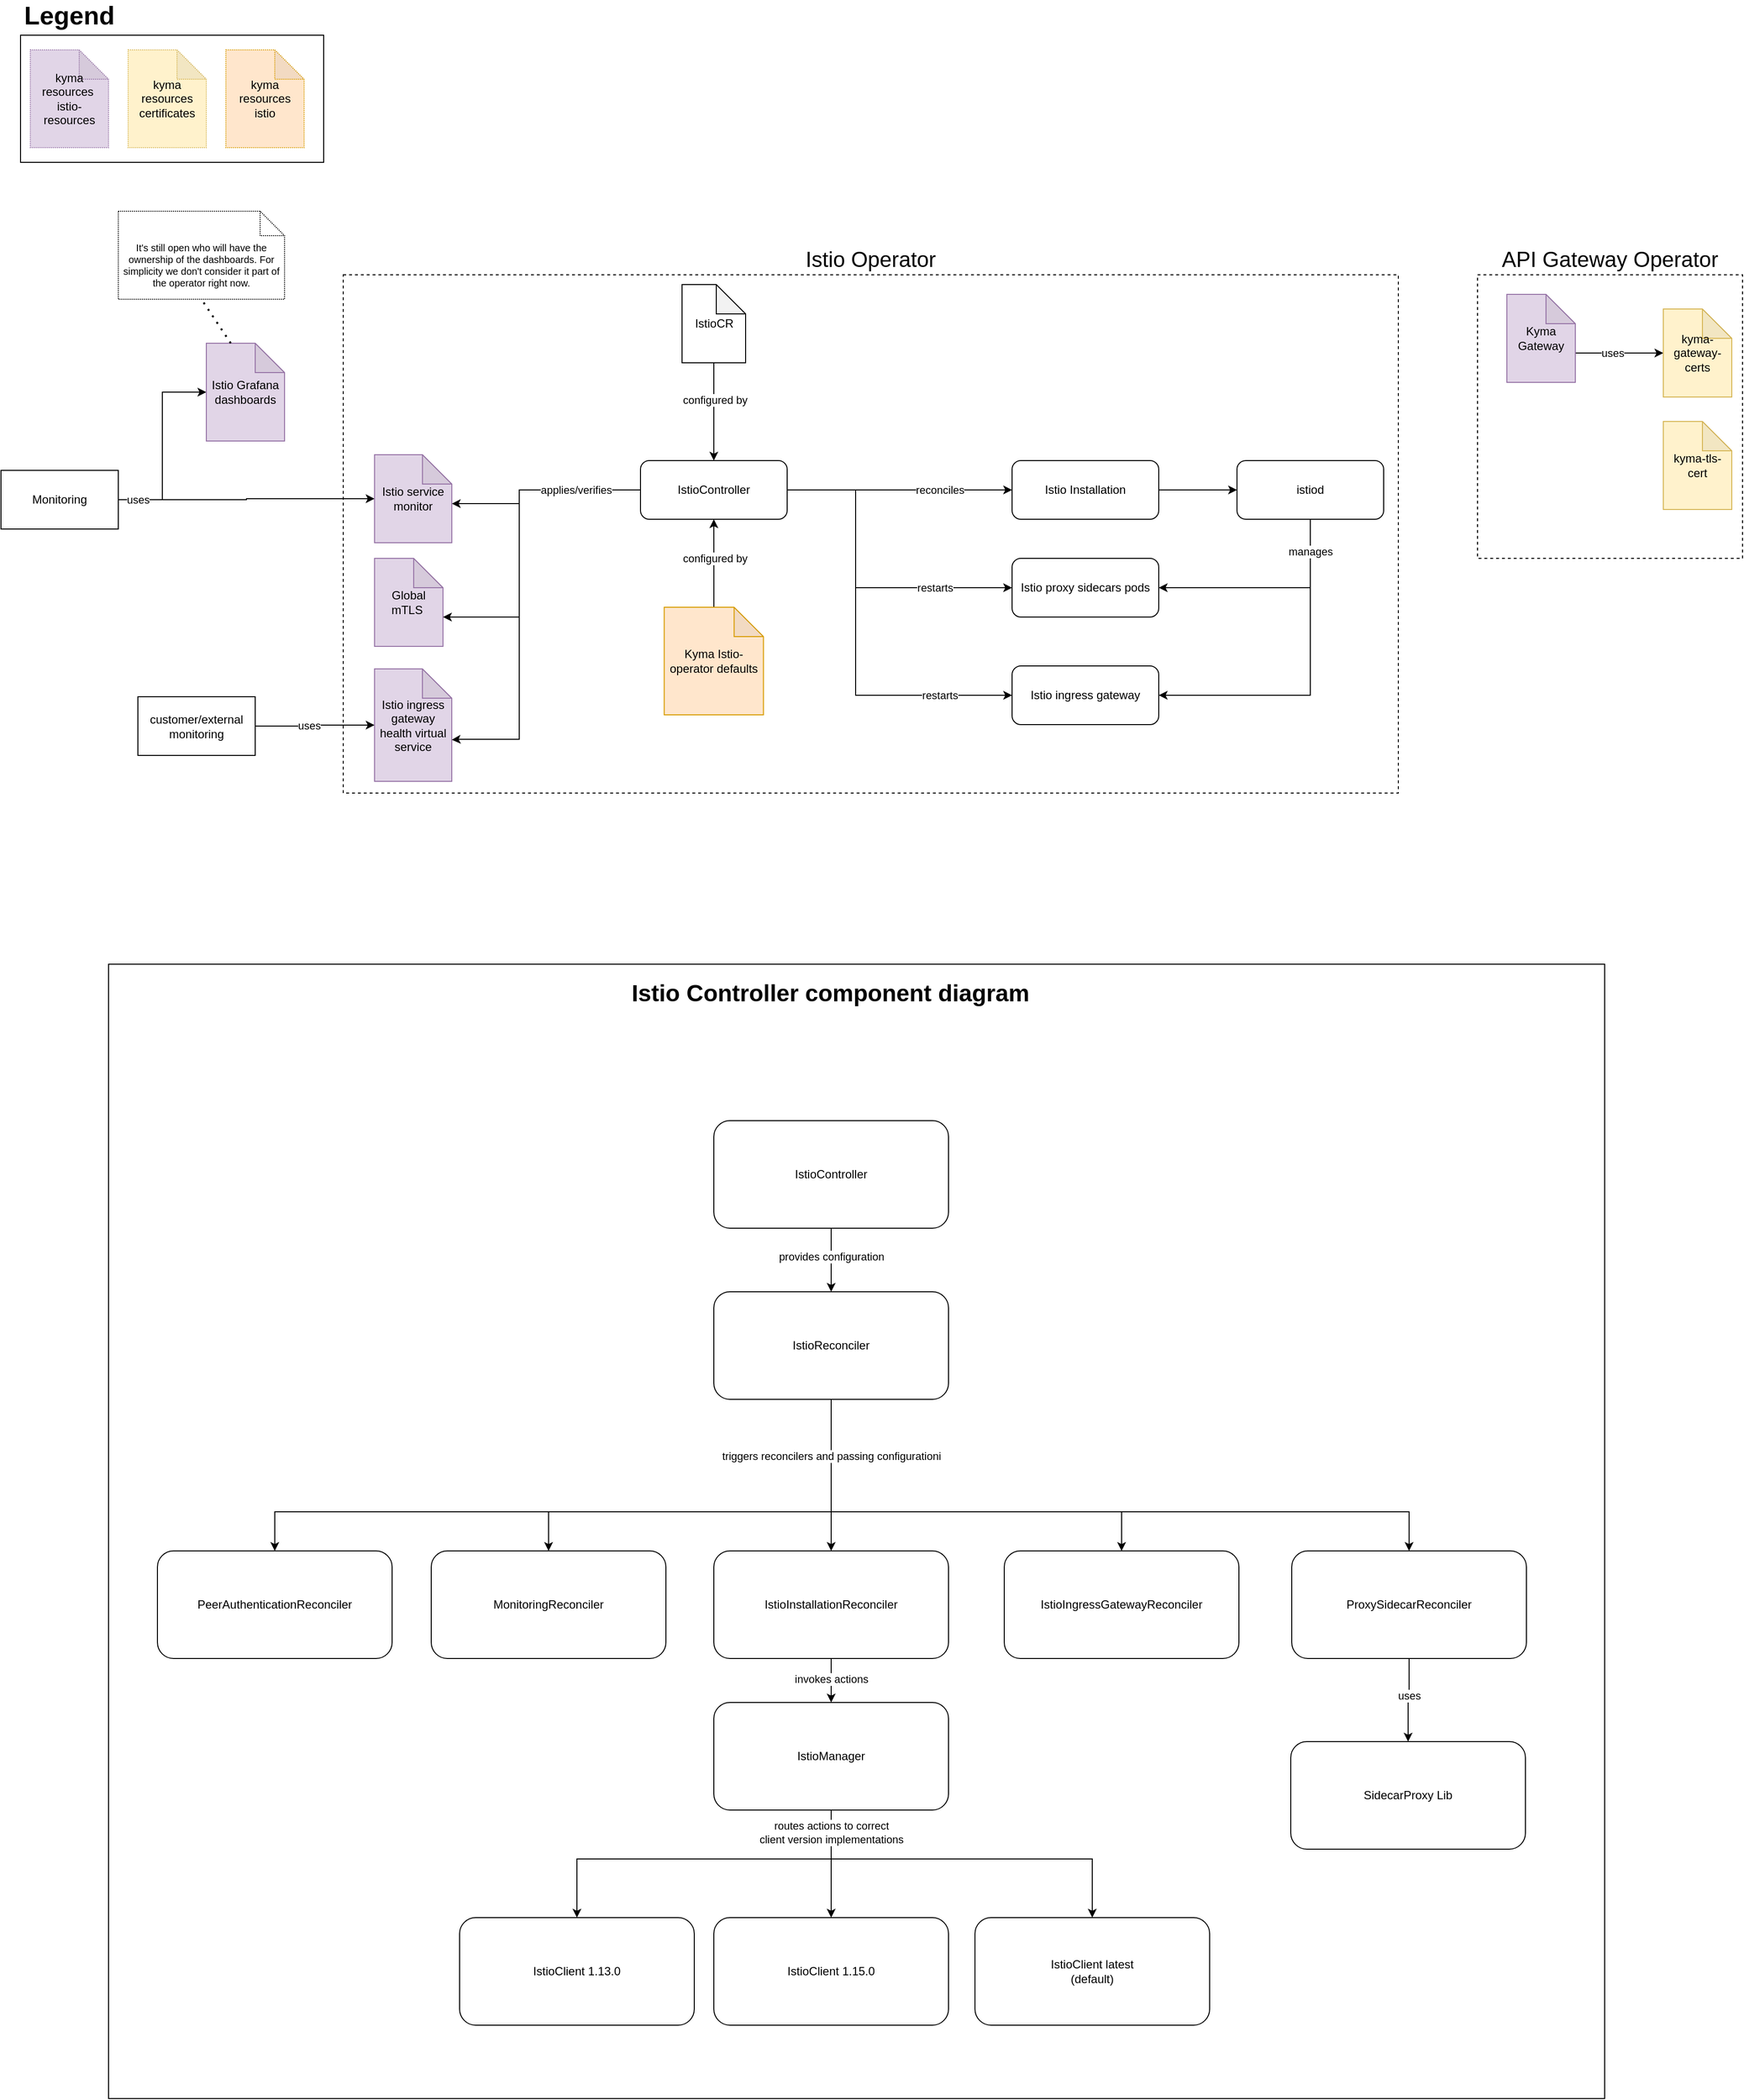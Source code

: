 <mxfile version="20.5.3" type="embed"><diagram id="23iRSUPoRavnBvh4doch" name="Page-1"><mxGraphModel dx="3557" dy="2833" grid="1" gridSize="10" guides="1" tooltips="1" connect="1" arrows="1" fold="1" page="1" pageScale="1" pageWidth="827" pageHeight="1169" math="0" shadow="0"><root><mxCell id="0"/><mxCell id="1" parent="0"/><mxCell id="174" value="" style="rounded=0;whiteSpace=wrap;html=1;fillColor=none;" parent="1" vertex="1"><mxGeometry x="397" y="1065" width="1530" height="1160" as="geometry"/></mxCell><mxCell id="156" style="edgeStyle=orthogonalEdgeStyle;rounded=0;orthogonalLoop=1;jettySize=auto;html=1;entryX=0;entryY=0.5;entryDx=0;entryDy=0;entryPerimeter=0;" parent="1" source="32" target="28" edge="1"><mxGeometry relative="1" as="geometry"/></mxCell><mxCell id="118" value="API Gateway Operator" style="rounded=0;whiteSpace=wrap;html=1;fillColor=none;labelPosition=center;verticalLabelPosition=top;align=center;verticalAlign=bottom;dashed=1;fontSize=22;" parent="1" vertex="1"><mxGeometry x="1797" y="360" width="271" height="290" as="geometry"/></mxCell><mxCell id="38" value="Istio Operator" style="rounded=0;whiteSpace=wrap;html=1;fillColor=none;labelPosition=center;verticalLabelPosition=top;align=center;verticalAlign=bottom;fontSize=22;dashed=1;" parent="1" vertex="1"><mxGeometry x="637" y="360" width="1079" height="530" as="geometry"/></mxCell><mxCell id="33" style="edgeStyle=orthogonalEdgeStyle;rounded=0;orthogonalLoop=1;jettySize=auto;html=1;entryX=1;entryY=0.5;entryDx=0;entryDy=0;startArrow=classic;startFill=1;endArrow=none;endFill=0;" parent="1" source="26" target="32" edge="1"><mxGeometry relative="1" as="geometry"/></mxCell><mxCell id="37" value="uses" style="edgeLabel;html=1;align=center;verticalAlign=middle;resizable=0;points=[];" parent="33" vertex="1" connectable="0"><mxGeometry x="0.219" y="1" relative="1" as="geometry"><mxPoint x="-26" y="33" as="offset"/></mxGeometry></mxCell><mxCell id="27" value="Global mTLS&amp;nbsp;" style="shape=note;whiteSpace=wrap;html=1;backgroundOutline=1;darkOpacity=0.05;fillColor=#e1d5e7;strokeColor=#9673a6;" parent="1" vertex="1"><mxGeometry x="669.05" y="650" width="70" height="90" as="geometry"/></mxCell><mxCell id="28" value="Istio service monitor" style="shape=note;whiteSpace=wrap;html=1;backgroundOutline=1;darkOpacity=0.05;fillColor=#e1d5e7;strokeColor=#9673a6;" parent="1" vertex="1"><mxGeometry x="669.05" y="544" width="79" height="90" as="geometry"/></mxCell><mxCell id="43" style="edgeStyle=orthogonalEdgeStyle;rounded=0;orthogonalLoop=1;jettySize=auto;html=1;entryX=1;entryY=0.5;entryDx=0;entryDy=0;fontSize=22;startArrow=classic;startFill=1;endArrow=none;endFill=0;" parent="1" source="29" target="42" edge="1"><mxGeometry relative="1" as="geometry"/></mxCell><mxCell id="44" value="uses" style="edgeLabel;html=1;align=center;verticalAlign=middle;resizable=0;points=[];fontSize=11;" parent="43" vertex="1" connectable="0"><mxGeometry x="0.112" y="-1" relative="1" as="geometry"><mxPoint as="offset"/></mxGeometry></mxCell><mxCell id="29" value="Istio ingress gateway health virtual service" style="shape=note;whiteSpace=wrap;html=1;backgroundOutline=1;darkOpacity=0.05;fillColor=#e1d5e7;strokeColor=#9673a6;" parent="1" vertex="1"><mxGeometry x="669.05" y="763" width="78.95" height="115" as="geometry"/></mxCell><mxCell id="32" value="Monitoring" style="whiteSpace=wrap;html=1;" parent="1" vertex="1"><mxGeometry x="287" y="560" width="120" height="60" as="geometry"/></mxCell><mxCell id="61" style="edgeStyle=orthogonalEdgeStyle;rounded=0;orthogonalLoop=1;jettySize=auto;html=1;entryX=0;entryY=0;entryDx=70;entryDy=60;entryPerimeter=0;" parent="1" target="27" edge="1"><mxGeometry relative="1" as="geometry"><mxPoint x="938" y="580.0" as="sourcePoint"/><mxPoint x="797" y="870" as="targetPoint"/><Array as="points"><mxPoint x="817" y="580"/><mxPoint x="817" y="710"/></Array></mxGeometry></mxCell><mxCell id="62" style="edgeStyle=orthogonalEdgeStyle;rounded=0;orthogonalLoop=1;jettySize=auto;html=1;entryX=0;entryY=0;entryDx=78.95;entryDy=72.5;entryPerimeter=0;" parent="1" target="29" edge="1"><mxGeometry relative="1" as="geometry"><mxPoint x="944" y="580" as="sourcePoint"/><mxPoint x="787" y="830" as="targetPoint"/><Array as="points"><mxPoint x="817" y="580"/><mxPoint x="817" y="835"/><mxPoint x="757" y="835"/></Array></mxGeometry></mxCell><mxCell id="2" value="IstioController" style="rounded=1;whiteSpace=wrap;html=1;" parent="1" vertex="1"><mxGeometry x="941" y="550" width="150" height="60" as="geometry"/></mxCell><mxCell id="4" style="edgeStyle=orthogonalEdgeStyle;rounded=0;orthogonalLoop=1;jettySize=auto;html=1;entryX=0.5;entryY=0;entryDx=0;entryDy=0;" parent="1" source="3" target="2" edge="1"><mxGeometry relative="1" as="geometry"/></mxCell><mxCell id="5" value="configured by" style="edgeLabel;html=1;align=center;verticalAlign=middle;resizable=0;points=[];" parent="4" vertex="1" connectable="0"><mxGeometry x="-0.243" y="1" relative="1" as="geometry"><mxPoint as="offset"/></mxGeometry></mxCell><mxCell id="3" value="IstioCR" style="shape=note;whiteSpace=wrap;html=1;backgroundOutline=1;darkOpacity=0.05;" parent="1" vertex="1"><mxGeometry x="983.5" y="370" width="65" height="80" as="geometry"/></mxCell><mxCell id="6" value="Istio Installation" style="rounded=1;whiteSpace=wrap;html=1;" parent="1" vertex="1"><mxGeometry x="1321" y="550" width="150" height="60" as="geometry"/></mxCell><mxCell id="7" style="edgeStyle=orthogonalEdgeStyle;rounded=0;orthogonalLoop=1;jettySize=auto;html=1;entryX=0;entryY=0.5;entryDx=0;entryDy=0;" parent="1" source="2" target="6" edge="1"><mxGeometry relative="1" as="geometry"/></mxCell><mxCell id="9" value="reconciles" style="edgeLabel;html=1;align=center;verticalAlign=middle;resizable=0;points=[];" parent="7" vertex="1" connectable="0"><mxGeometry x="-0.061" y="3" relative="1" as="geometry"><mxPoint x="48" y="3" as="offset"/></mxGeometry></mxCell><mxCell id="10" value="Istio proxy sidecars pods" style="rounded=1;whiteSpace=wrap;html=1;" parent="1" vertex="1"><mxGeometry x="1321" y="650" width="150" height="60" as="geometry"/></mxCell><mxCell id="11" style="edgeStyle=orthogonalEdgeStyle;rounded=0;orthogonalLoop=1;jettySize=auto;html=1;entryX=0;entryY=0.5;entryDx=0;entryDy=0;" parent="1" source="2" target="10" edge="1"><mxGeometry relative="1" as="geometry"><Array as="points"><mxPoint x="1161" y="580"/><mxPoint x="1161" y="680"/></Array></mxGeometry></mxCell><mxCell id="16" value="restarts" style="edgeLabel;html=1;align=center;verticalAlign=middle;resizable=0;points=[];" parent="11" vertex="1" connectable="0"><mxGeometry x="0.521" relative="1" as="geometry"><mxPoint as="offset"/></mxGeometry></mxCell><mxCell id="12" value="Istio ingress gateway" style="rounded=1;whiteSpace=wrap;html=1;" parent="1" vertex="1"><mxGeometry x="1321" y="760" width="150" height="60" as="geometry"/></mxCell><mxCell id="13" value="restarts" style="edgeStyle=orthogonalEdgeStyle;rounded=0;orthogonalLoop=1;jettySize=auto;html=1;entryX=0;entryY=0.5;entryDx=0;entryDy=0;" parent="1" source="2" target="12" edge="1"><mxGeometry x="0.664" relative="1" as="geometry"><Array as="points"><mxPoint x="1161" y="580"/><mxPoint x="1161" y="790"/></Array><mxPoint as="offset"/></mxGeometry></mxCell><mxCell id="20" style="edgeStyle=orthogonalEdgeStyle;rounded=0;orthogonalLoop=1;jettySize=auto;html=1;entryX=1;entryY=0.5;entryDx=0;entryDy=0;" parent="1" source="18" target="10" edge="1"><mxGeometry relative="1" as="geometry"><Array as="points"><mxPoint x="1626" y="680"/></Array></mxGeometry></mxCell><mxCell id="21" style="edgeStyle=orthogonalEdgeStyle;rounded=0;orthogonalLoop=1;jettySize=auto;html=1;entryX=1;entryY=0.5;entryDx=0;entryDy=0;" parent="1" source="18" target="12" edge="1"><mxGeometry relative="1" as="geometry"><Array as="points"><mxPoint x="1626" y="790"/></Array></mxGeometry></mxCell><mxCell id="22" value="manages" style="edgeLabel;html=1;align=center;verticalAlign=middle;resizable=0;points=[];" parent="21" vertex="1" connectable="0"><mxGeometry x="-0.802" relative="1" as="geometry"><mxPoint as="offset"/></mxGeometry></mxCell><mxCell id="18" value="istiod" style="rounded=1;whiteSpace=wrap;html=1;" parent="1" vertex="1"><mxGeometry x="1551" y="550" width="150" height="60" as="geometry"/></mxCell><mxCell id="19" value="" style="edgeStyle=orthogonalEdgeStyle;rounded=0;orthogonalLoop=1;jettySize=auto;html=1;" parent="1" source="6" target="18" edge="1"><mxGeometry relative="1" as="geometry"/></mxCell><mxCell id="26" value="Istio Grafana dashboards" style="shape=note;whiteSpace=wrap;html=1;backgroundOutline=1;darkOpacity=0.05;fillColor=#e1d5e7;strokeColor=#9673a6;" parent="1" vertex="1"><mxGeometry x="497" y="430" width="80" height="100" as="geometry"/></mxCell><mxCell id="42" value="customer/external monitoring" style="whiteSpace=wrap;html=1;" parent="1" vertex="1"><mxGeometry x="427" y="791.5" width="120" height="60" as="geometry"/></mxCell><mxCell id="146" style="edgeStyle=orthogonalEdgeStyle;rounded=0;orthogonalLoop=1;jettySize=auto;html=1;entryX=0;entryY=0;entryDx=70;entryDy=60;entryPerimeter=0;fontSize=22;startArrow=classic;startFill=1;endArrow=none;endFill=0;" parent="1" source="46" target="145" edge="1"><mxGeometry relative="1" as="geometry"/></mxCell><mxCell id="147" value="uses" style="edgeLabel;html=1;align=center;verticalAlign=middle;resizable=0;points=[];fontSize=11;" parent="146" vertex="1" connectable="0"><mxGeometry x="0.165" relative="1" as="geometry"><mxPoint as="offset"/></mxGeometry></mxCell><mxCell id="46" value="kyma-gateway-certs" style="shape=note;whiteSpace=wrap;html=1;backgroundOutline=1;darkOpacity=0.05;fillColor=#fff2cc;strokeColor=#d6b656;" parent="1" vertex="1"><mxGeometry x="1987" y="395" width="70" height="90" as="geometry"/></mxCell><mxCell id="47" value="kyma-tls-cert" style="shape=note;whiteSpace=wrap;html=1;backgroundOutline=1;darkOpacity=0.05;fillColor=#fff2cc;strokeColor=#d6b656;" parent="1" vertex="1"><mxGeometry x="1987" y="510" width="70" height="90" as="geometry"/></mxCell><mxCell id="58" style="edgeStyle=orthogonalEdgeStyle;rounded=0;orthogonalLoop=1;jettySize=auto;html=1;entryX=1;entryY=0.556;entryDx=0;entryDy=0;entryPerimeter=0;" parent="1" source="2" target="28" edge="1"><mxGeometry relative="1" as="geometry"><Array as="points"><mxPoint x="817" y="580"/><mxPoint x="817" y="594"/></Array></mxGeometry></mxCell><mxCell id="60" value="applies/verifies" style="edgeLabel;html=1;align=center;verticalAlign=middle;resizable=0;points=[];" parent="58" vertex="1" connectable="0"><mxGeometry x="-0.626" y="-2" relative="1" as="geometry"><mxPoint x="-28" y="2" as="offset"/></mxGeometry></mxCell><mxCell id="65" style="edgeStyle=orthogonalEdgeStyle;rounded=0;orthogonalLoop=1;jettySize=auto;html=1;entryX=0.5;entryY=1;entryDx=0;entryDy=0;" parent="1" source="63" target="2" edge="1"><mxGeometry relative="1" as="geometry"/></mxCell><mxCell id="66" value="configured by" style="edgeLabel;html=1;align=center;verticalAlign=middle;resizable=0;points=[];" parent="65" vertex="1" connectable="0"><mxGeometry x="0.119" y="-1" relative="1" as="geometry"><mxPoint as="offset"/></mxGeometry></mxCell><mxCell id="63" value="Kyma Istio-operator defaults" style="shape=note;whiteSpace=wrap;html=1;backgroundOutline=1;darkOpacity=0.05;fillColor=#ffe6cc;strokeColor=#d79b00;" parent="1" vertex="1"><mxGeometry x="965.25" y="700" width="101.5" height="110" as="geometry"/></mxCell><mxCell id="93" value="IstioController" style="rounded=1;whiteSpace=wrap;html=1;" parent="1" vertex="1"><mxGeometry x="1016" y="1225" width="240" height="110" as="geometry"/></mxCell><mxCell id="166" style="edgeStyle=orthogonalEdgeStyle;rounded=0;orthogonalLoop=1;jettySize=auto;html=1;" parent="1" source="94" target="148" edge="1"><mxGeometry relative="1" as="geometry"/></mxCell><mxCell id="167" value="invokes actions" style="edgeLabel;html=1;align=center;verticalAlign=middle;resizable=0;points=[];" parent="166" vertex="1" connectable="0"><mxGeometry x="-0.068" relative="1" as="geometry"><mxPoint as="offset"/></mxGeometry></mxCell><mxCell id="94" value="IstioInstallationReconciler" style="rounded=1;whiteSpace=wrap;html=1;" parent="1" vertex="1"><mxGeometry x="1016" y="1665" width="240" height="110" as="geometry"/></mxCell><mxCell id="98" style="edgeStyle=orthogonalEdgeStyle;rounded=0;orthogonalLoop=1;jettySize=auto;html=1;entryX=0.5;entryY=1;entryDx=0;entryDy=0;startArrow=classic;startFill=1;endArrow=none;endFill=0;" parent="1" source="95" target="93" edge="1"><mxGeometry relative="1" as="geometry"/></mxCell><mxCell id="99" value="provides configuration" style="edgeLabel;html=1;align=center;verticalAlign=middle;resizable=0;points=[];" parent="98" vertex="1" connectable="0"><mxGeometry x="0.103" relative="1" as="geometry"><mxPoint as="offset"/></mxGeometry></mxCell><mxCell id="169" style="edgeStyle=orthogonalEdgeStyle;rounded=0;orthogonalLoop=1;jettySize=auto;html=1;entryX=0.5;entryY=0;entryDx=0;entryDy=0;" parent="1" source="95" target="160" edge="1"><mxGeometry relative="1" as="geometry"><Array as="points"><mxPoint x="1136" y="1625"/><mxPoint x="847" y="1625"/></Array></mxGeometry></mxCell><mxCell id="170" style="edgeStyle=orthogonalEdgeStyle;rounded=0;orthogonalLoop=1;jettySize=auto;html=1;entryX=0.5;entryY=0;entryDx=0;entryDy=0;" parent="1" source="95" target="94" edge="1"><mxGeometry relative="1" as="geometry"/></mxCell><mxCell id="172" style="edgeStyle=orthogonalEdgeStyle;rounded=0;orthogonalLoop=1;jettySize=auto;html=1;" parent="1" source="95" target="171" edge="1"><mxGeometry relative="1" as="geometry"><Array as="points"><mxPoint x="1136" y="1625"/><mxPoint x="567" y="1625"/></Array></mxGeometry></mxCell><mxCell id="95" value="IstioReconciler" style="rounded=1;whiteSpace=wrap;html=1;" parent="1" vertex="1"><mxGeometry x="1016" y="1400" width="240" height="110" as="geometry"/></mxCell><mxCell id="105" style="edgeStyle=orthogonalEdgeStyle;rounded=0;orthogonalLoop=1;jettySize=auto;html=1;entryX=0.5;entryY=1;entryDx=0;entryDy=0;startArrow=classic;startFill=1;endArrow=none;endFill=0;" parent="1" source="102" target="103" edge="1"><mxGeometry relative="1" as="geometry"/></mxCell><mxCell id="106" value="uses" style="edgeLabel;html=1;align=center;verticalAlign=middle;resizable=0;points=[];" parent="105" vertex="1" connectable="0"><mxGeometry x="0.117" relative="1" as="geometry"><mxPoint as="offset"/></mxGeometry></mxCell><mxCell id="102" value="SidecarProxy Lib" style="rounded=1;whiteSpace=wrap;html=1;" parent="1" vertex="1"><mxGeometry x="1606" y="1860" width="240" height="110" as="geometry"/></mxCell><mxCell id="110" style="edgeStyle=orthogonalEdgeStyle;rounded=0;orthogonalLoop=1;jettySize=auto;html=1;entryX=0.5;entryY=1;entryDx=0;entryDy=0;startArrow=classic;startFill=1;endArrow=none;endFill=0;" parent="1" source="103" target="95" edge="1"><mxGeometry relative="1" as="geometry"><Array as="points"><mxPoint x="1727" y="1625"/><mxPoint x="1136" y="1625"/></Array></mxGeometry></mxCell><mxCell id="103" value="ProxySidecarReconciler" style="rounded=1;whiteSpace=wrap;html=1;" parent="1" vertex="1"><mxGeometry x="1607" y="1665" width="240" height="110" as="geometry"/></mxCell><mxCell id="111" style="edgeStyle=orthogonalEdgeStyle;rounded=0;orthogonalLoop=1;jettySize=auto;html=1;entryX=0.5;entryY=1;entryDx=0;entryDy=0;startArrow=classic;startFill=1;endArrow=none;endFill=0;" parent="1" source="107" target="95" edge="1"><mxGeometry relative="1" as="geometry"><Array as="points"><mxPoint x="1433" y="1625"/><mxPoint x="1136" y="1625"/></Array></mxGeometry></mxCell><mxCell id="115" value="triggers reconcilers and passing configurationi" style="edgeLabel;html=1;align=center;verticalAlign=middle;resizable=0;points=[];" parent="111" vertex="1" connectable="0"><mxGeometry x="0.61" y="-1" relative="1" as="geometry"><mxPoint x="-1" y="-30" as="offset"/></mxGeometry></mxCell><mxCell id="107" value="IstioIngressGatewayReconciler" style="rounded=1;whiteSpace=wrap;html=1;" parent="1" vertex="1"><mxGeometry x="1313" y="1665" width="240" height="110" as="geometry"/></mxCell><mxCell id="119" value="kyma resources&amp;nbsp; istio-resources" style="shape=note;whiteSpace=wrap;html=1;backgroundOutline=1;darkOpacity=0.05;dashed=1;dashPattern=1 1;fillColor=#e1d5e7;strokeColor=#9673a6;" parent="1" vertex="1"><mxGeometry x="317" y="130" width="80" height="100" as="geometry"/></mxCell><mxCell id="120" value="Legend" style="text;html=1;strokeColor=none;fillColor=none;align=center;verticalAlign=middle;whiteSpace=wrap;rounded=0;dashed=1;dashPattern=1 1;fontSize=26;fontStyle=1" parent="1" vertex="1"><mxGeometry x="327" y="80" width="60" height="30" as="geometry"/></mxCell><mxCell id="140" value="&lt;span style=&quot;background-color: rgb(255, 255, 255); font-size: 10px;&quot;&gt;It's still open who will have the ownership of the dashboards. For simplicity we don't consider it part of the operator right now.&lt;/span&gt;" style="shape=note2;boundedLbl=1;whiteSpace=wrap;html=1;size=25;verticalAlign=top;align=center;dashed=1;dashPattern=1 1;fontSize=10;fillColor=none;" parent="1" vertex="1"><mxGeometry x="407" y="295" width="170" height="90" as="geometry"/></mxCell><mxCell id="141" value="" style="endArrow=none;dashed=1;html=1;dashPattern=1 3;strokeWidth=2;rounded=0;fontSize=10;entryX=0.5;entryY=1;entryDx=0;entryDy=0;entryPerimeter=0;exitX=0;exitY=0;exitDx=25;exitDy=0;exitPerimeter=0;" parent="1" source="26" target="140" edge="1"><mxGeometry width="50" height="50" relative="1" as="geometry"><mxPoint x="267" y="485" as="sourcePoint"/><mxPoint x="317" y="435" as="targetPoint"/></mxGeometry></mxCell><mxCell id="142" value="kyma resources certificates" style="shape=note;whiteSpace=wrap;html=1;backgroundOutline=1;darkOpacity=0.05;dashed=1;dashPattern=1 1;fillColor=#fff2cc;strokeColor=#d6b656;" parent="1" vertex="1"><mxGeometry x="417" y="130" width="80" height="100" as="geometry"/></mxCell><mxCell id="145" value="Kyma Gateway" style="shape=note;whiteSpace=wrap;html=1;backgroundOutline=1;darkOpacity=0.05;fillColor=#e1d5e7;strokeColor=#9673a6;" parent="1" vertex="1"><mxGeometry x="1827" y="380" width="70" height="90" as="geometry"/></mxCell><mxCell id="163" style="edgeStyle=orthogonalEdgeStyle;rounded=0;orthogonalLoop=1;jettySize=auto;html=1;" parent="1" source="148" target="150" edge="1"><mxGeometry relative="1" as="geometry"><Array as="points"><mxPoint x="1136" y="1980"/><mxPoint x="1403" y="1980"/></Array></mxGeometry></mxCell><mxCell id="164" style="edgeStyle=orthogonalEdgeStyle;rounded=0;orthogonalLoop=1;jettySize=auto;html=1;entryX=0.5;entryY=0;entryDx=0;entryDy=0;" parent="1" source="148" target="153" edge="1"><mxGeometry relative="1" as="geometry"/></mxCell><mxCell id="165" style="edgeStyle=orthogonalEdgeStyle;rounded=0;orthogonalLoop=1;jettySize=auto;html=1;" parent="1" source="148" target="152" edge="1"><mxGeometry relative="1" as="geometry"><Array as="points"><mxPoint x="1136" y="1980"/><mxPoint x="876" y="1980"/></Array></mxGeometry></mxCell><mxCell id="168" value="routes actions to correct &lt;br&gt;client version implementations" style="edgeLabel;html=1;align=center;verticalAlign=middle;resizable=0;points=[];" parent="165" vertex="1" connectable="0"><mxGeometry x="-0.879" relative="1" as="geometry"><mxPoint as="offset"/></mxGeometry></mxCell><mxCell id="148" value="IstioManager" style="rounded=1;whiteSpace=wrap;html=1;" parent="1" vertex="1"><mxGeometry x="1016" y="1820" width="240" height="110" as="geometry"/></mxCell><mxCell id="150" value="IstioClient latest&lt;br&gt;(default)" style="rounded=1;whiteSpace=wrap;html=1;" parent="1" vertex="1"><mxGeometry x="1283.05" y="2040" width="240" height="110" as="geometry"/></mxCell><mxCell id="152" value="IstioClient 1.13.0" style="rounded=1;whiteSpace=wrap;html=1;" parent="1" vertex="1"><mxGeometry x="756" y="2040" width="240" height="110" as="geometry"/></mxCell><mxCell id="153" value="IstioClient 1.15.0" style="rounded=1;whiteSpace=wrap;html=1;" parent="1" vertex="1"><mxGeometry x="1016" y="2040" width="240" height="110" as="geometry"/></mxCell><mxCell id="159" value="" style="rounded=0;whiteSpace=wrap;html=1;fillColor=none;" parent="1" vertex="1"><mxGeometry x="307" y="115" width="310" height="130" as="geometry"/></mxCell><mxCell id="157" value="kyma resources&lt;br&gt;istio" style="shape=note;whiteSpace=wrap;html=1;backgroundOutline=1;darkOpacity=0.05;dashed=1;dashPattern=1 1;fillColor=#ffe6cc;strokeColor=#d79b00;" parent="1" vertex="1"><mxGeometry x="517" y="130" width="80" height="100" as="geometry"/></mxCell><mxCell id="160" value="MonitoringReconciler" style="rounded=1;whiteSpace=wrap;html=1;" parent="1" vertex="1"><mxGeometry x="727" y="1665" width="240" height="110" as="geometry"/></mxCell><mxCell id="171" value="PeerAuthenticationReconciler" style="rounded=1;whiteSpace=wrap;html=1;" parent="1" vertex="1"><mxGeometry x="447" y="1665" width="240" height="110" as="geometry"/></mxCell><mxCell id="173" value="&lt;h1&gt;Istio Controller component diagram&lt;/h1&gt;" style="text;html=1;strokeColor=none;fillColor=none;spacing=5;spacingTop=-20;whiteSpace=wrap;overflow=hidden;rounded=0;" parent="1" vertex="1"><mxGeometry x="927" y="1075" width="490" height="50" as="geometry"/></mxCell></root></mxGraphModel></diagram></mxfile>